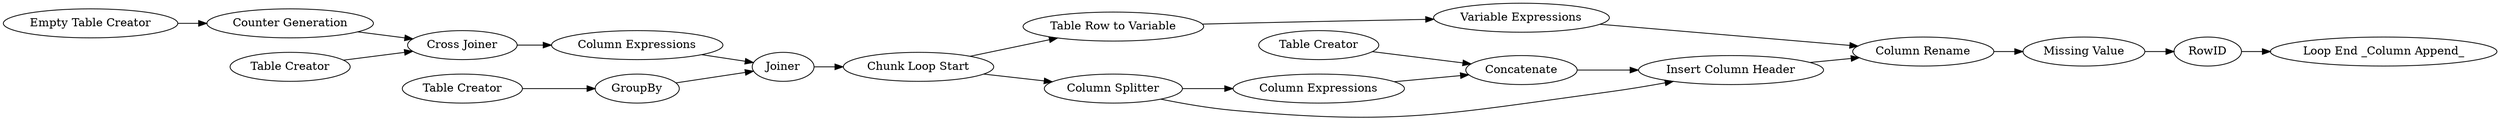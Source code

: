 digraph {
	13 -> 10
	8 -> 13
	24 -> 10
	5 -> 12
	21 -> 22
	2 -> 16
	19 -> 21
	17 -> 14
	11 -> 12
	20 -> 22
	22 -> 24
	10 -> 2
	14 -> 18
	3 -> 5
	12 -> 4
	18 -> 7
	4 -> 14
	3 -> 4
	7 -> 6
	2 -> 3
	16 -> 17
	7 [label=RowID]
	18 [label="Missing Value"]
	21 [label="Counter Generation"]
	8 [label="Table Creator"]
	17 [label="Variable Expressions"]
	3 [label="Column Splitter"]
	19 [label="Empty Table Creator"]
	24 [label="Column Expressions"]
	6 [label="Loop End _Column Append_"]
	10 [label=Joiner]
	12 [label=Concatenate]
	16 [label="Table Row to Variable"]
	22 [label="Cross Joiner"]
	11 [label="Table Creator"]
	4 [label="Insert Column Header"]
	14 [label="Column Rename"]
	5 [label="Column Expressions"]
	13 [label=GroupBy]
	20 [label="Table Creator"]
	2 [label="Chunk Loop Start"]
	rankdir=LR
}
